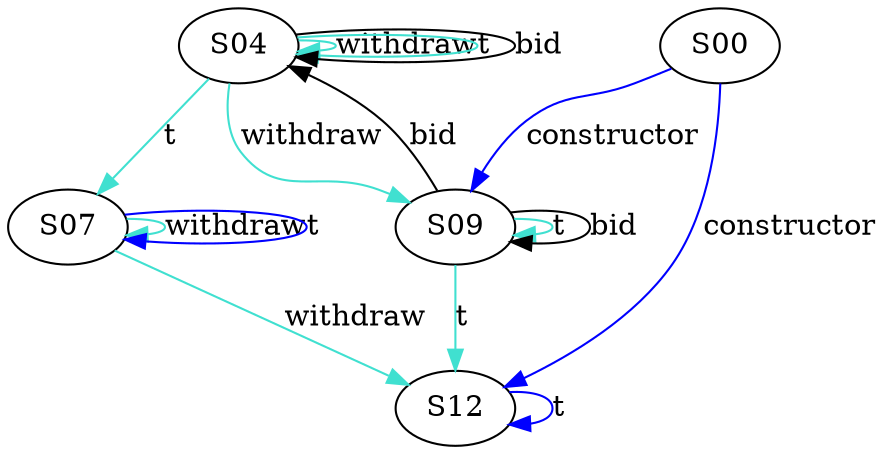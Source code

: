 digraph {

S04->S04 [label="withdraw", style="", color="turquoise"]
S04->S09 [label="withdraw", style="", color="turquoise"]
S00->S09 [label="constructor", style="", color="blue"]
S00->S12 [label="constructor", style="", color="blue"]
S04->S04 [label="t", style="", color="turquoise"]
S04->S07 [label="t", style="", color="turquoise"]
S04->S04 [label="bid", style="", color="black"]
S07->S07 [label="withdraw", style="", color="turquoise"]
S07->S12 [label="withdraw", style="", color="turquoise"]
S09->S09 [label="t", style="", color="turquoise"]
S09->S12 [label="t", style="", color="turquoise"]
S07->S07 [label="t", style="", color="blue"]
S12->S12 [label="t", style="", color="blue"]
S09->S04 [label="bid", style="", color="black"]
S09->S09 [label="bid", style="", color="black"]
}